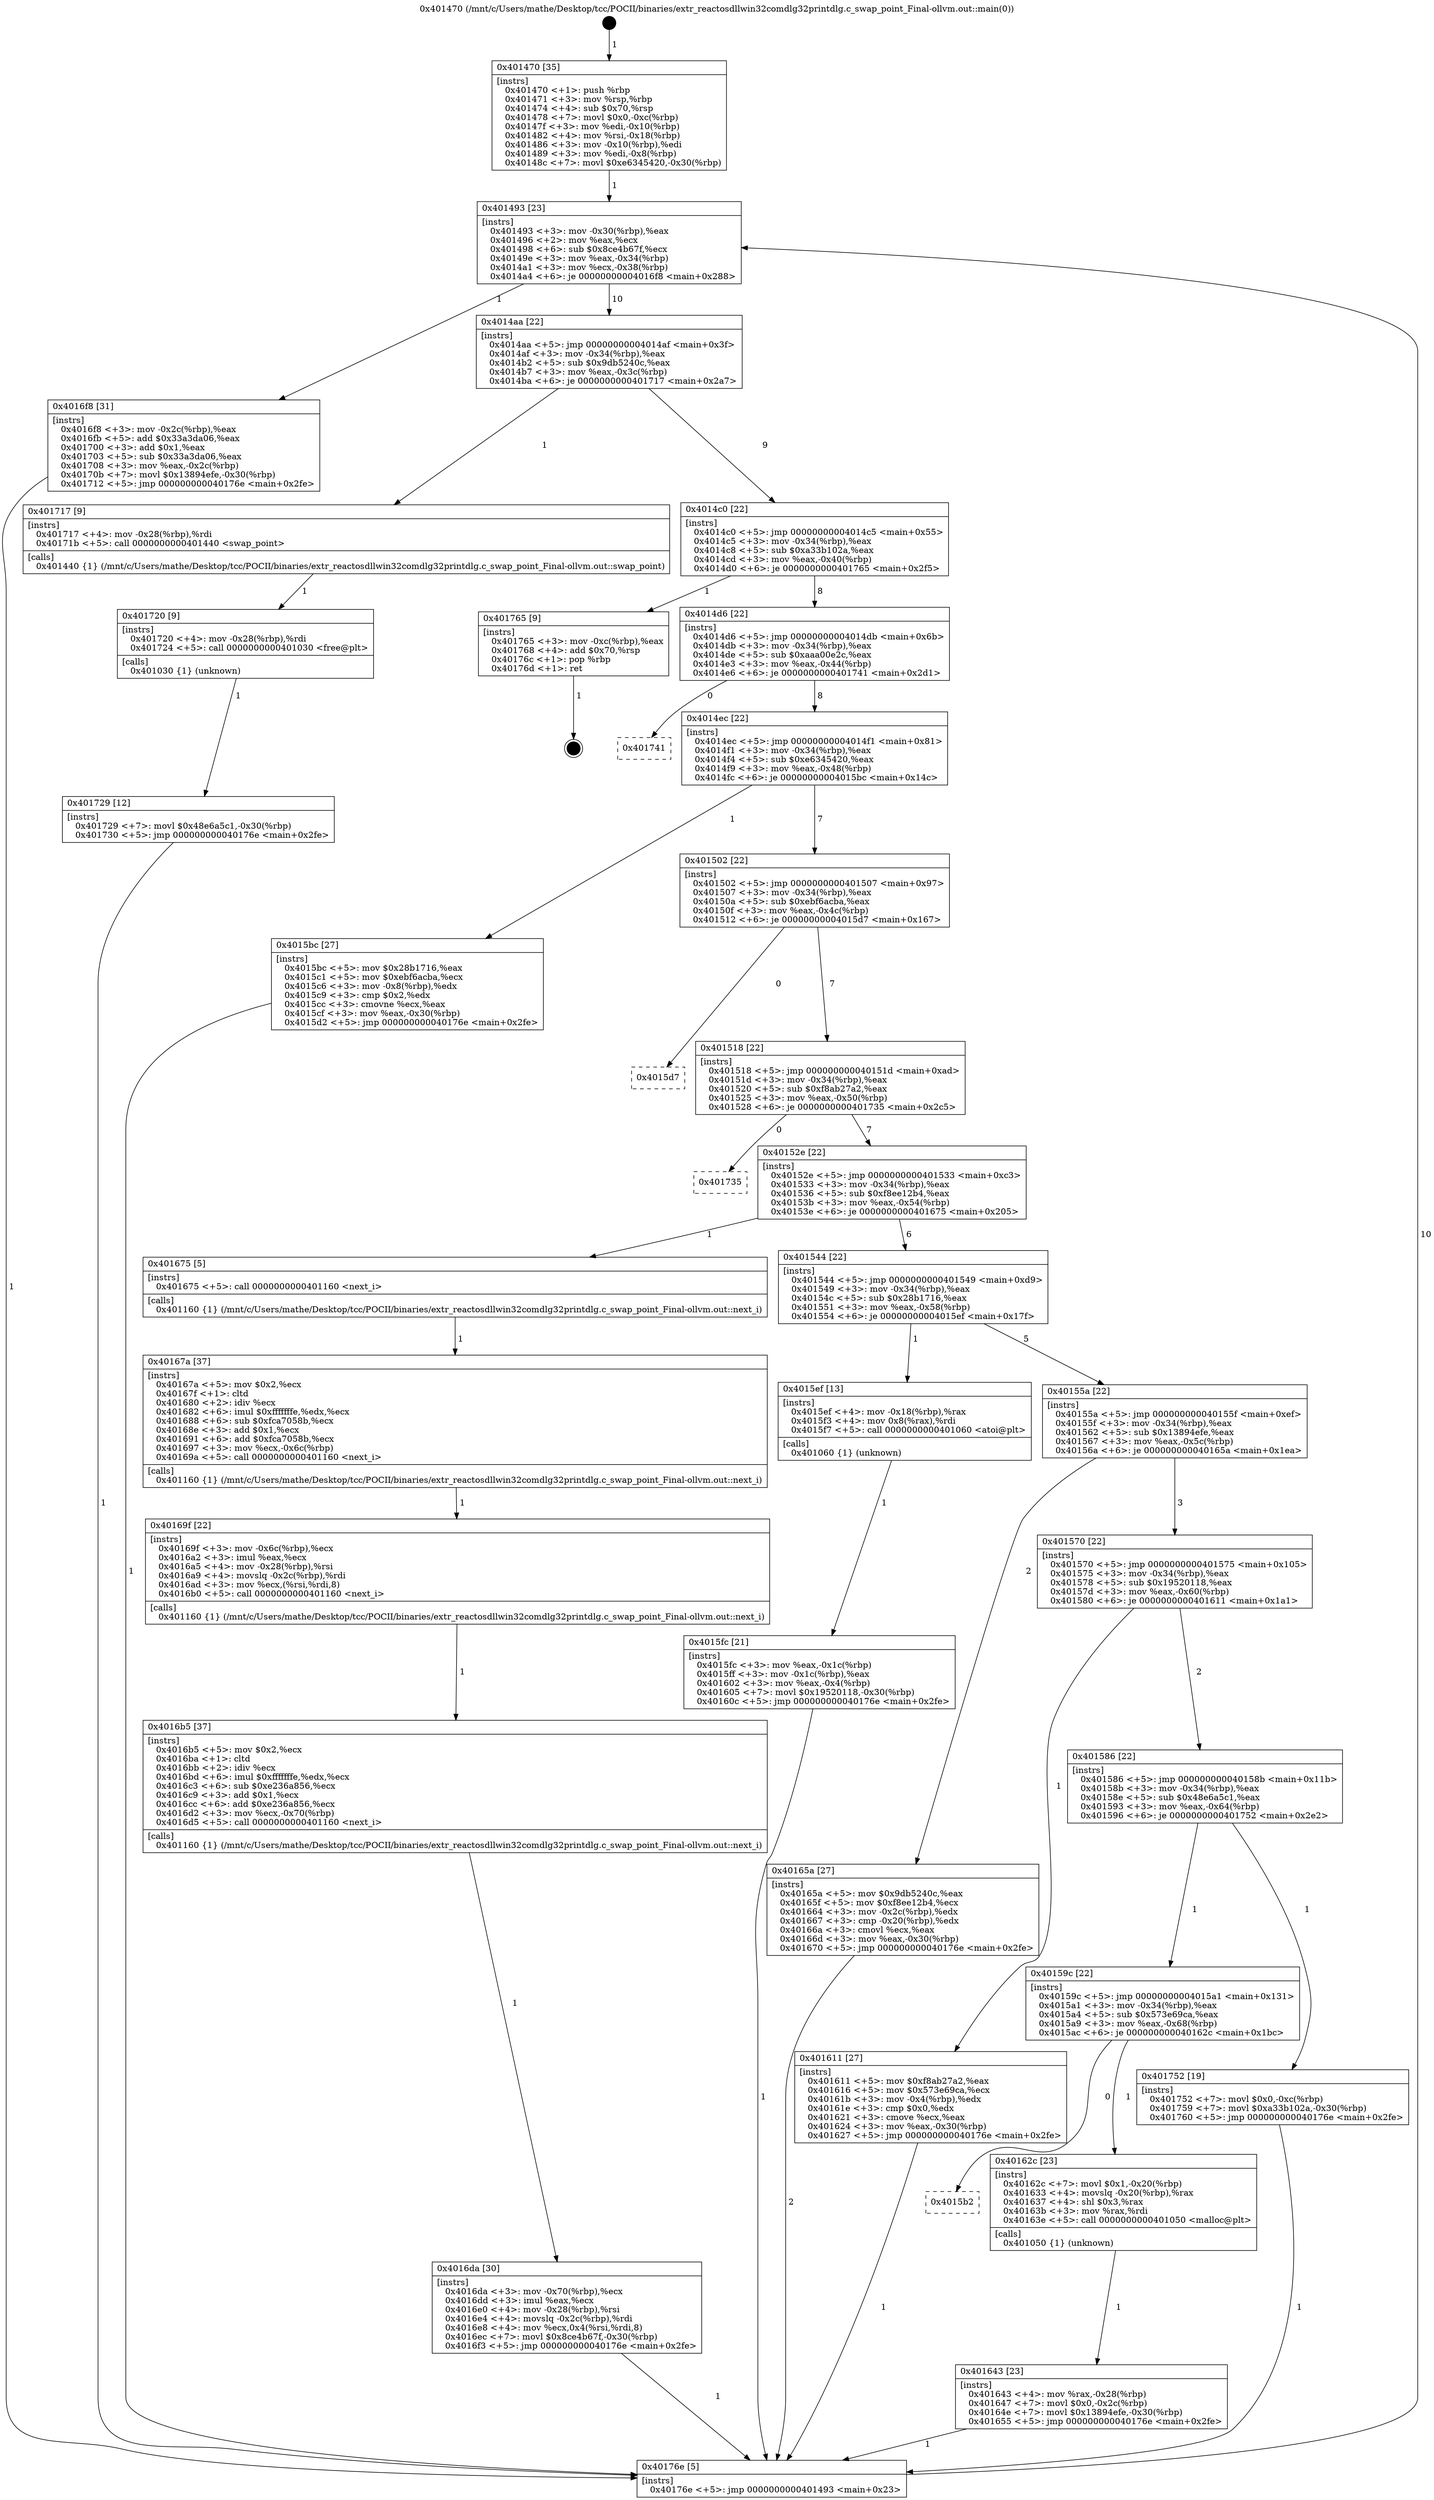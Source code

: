 digraph "0x401470" {
  label = "0x401470 (/mnt/c/Users/mathe/Desktop/tcc/POCII/binaries/extr_reactosdllwin32comdlg32printdlg.c_swap_point_Final-ollvm.out::main(0))"
  labelloc = "t"
  node[shape=record]

  Entry [label="",width=0.3,height=0.3,shape=circle,fillcolor=black,style=filled]
  "0x401493" [label="{
     0x401493 [23]\l
     | [instrs]\l
     &nbsp;&nbsp;0x401493 \<+3\>: mov -0x30(%rbp),%eax\l
     &nbsp;&nbsp;0x401496 \<+2\>: mov %eax,%ecx\l
     &nbsp;&nbsp;0x401498 \<+6\>: sub $0x8ce4b67f,%ecx\l
     &nbsp;&nbsp;0x40149e \<+3\>: mov %eax,-0x34(%rbp)\l
     &nbsp;&nbsp;0x4014a1 \<+3\>: mov %ecx,-0x38(%rbp)\l
     &nbsp;&nbsp;0x4014a4 \<+6\>: je 00000000004016f8 \<main+0x288\>\l
  }"]
  "0x4016f8" [label="{
     0x4016f8 [31]\l
     | [instrs]\l
     &nbsp;&nbsp;0x4016f8 \<+3\>: mov -0x2c(%rbp),%eax\l
     &nbsp;&nbsp;0x4016fb \<+5\>: add $0x33a3da06,%eax\l
     &nbsp;&nbsp;0x401700 \<+3\>: add $0x1,%eax\l
     &nbsp;&nbsp;0x401703 \<+5\>: sub $0x33a3da06,%eax\l
     &nbsp;&nbsp;0x401708 \<+3\>: mov %eax,-0x2c(%rbp)\l
     &nbsp;&nbsp;0x40170b \<+7\>: movl $0x13894efe,-0x30(%rbp)\l
     &nbsp;&nbsp;0x401712 \<+5\>: jmp 000000000040176e \<main+0x2fe\>\l
  }"]
  "0x4014aa" [label="{
     0x4014aa [22]\l
     | [instrs]\l
     &nbsp;&nbsp;0x4014aa \<+5\>: jmp 00000000004014af \<main+0x3f\>\l
     &nbsp;&nbsp;0x4014af \<+3\>: mov -0x34(%rbp),%eax\l
     &nbsp;&nbsp;0x4014b2 \<+5\>: sub $0x9db5240c,%eax\l
     &nbsp;&nbsp;0x4014b7 \<+3\>: mov %eax,-0x3c(%rbp)\l
     &nbsp;&nbsp;0x4014ba \<+6\>: je 0000000000401717 \<main+0x2a7\>\l
  }"]
  Exit [label="",width=0.3,height=0.3,shape=circle,fillcolor=black,style=filled,peripheries=2]
  "0x401717" [label="{
     0x401717 [9]\l
     | [instrs]\l
     &nbsp;&nbsp;0x401717 \<+4\>: mov -0x28(%rbp),%rdi\l
     &nbsp;&nbsp;0x40171b \<+5\>: call 0000000000401440 \<swap_point\>\l
     | [calls]\l
     &nbsp;&nbsp;0x401440 \{1\} (/mnt/c/Users/mathe/Desktop/tcc/POCII/binaries/extr_reactosdllwin32comdlg32printdlg.c_swap_point_Final-ollvm.out::swap_point)\l
  }"]
  "0x4014c0" [label="{
     0x4014c0 [22]\l
     | [instrs]\l
     &nbsp;&nbsp;0x4014c0 \<+5\>: jmp 00000000004014c5 \<main+0x55\>\l
     &nbsp;&nbsp;0x4014c5 \<+3\>: mov -0x34(%rbp),%eax\l
     &nbsp;&nbsp;0x4014c8 \<+5\>: sub $0xa33b102a,%eax\l
     &nbsp;&nbsp;0x4014cd \<+3\>: mov %eax,-0x40(%rbp)\l
     &nbsp;&nbsp;0x4014d0 \<+6\>: je 0000000000401765 \<main+0x2f5\>\l
  }"]
  "0x401729" [label="{
     0x401729 [12]\l
     | [instrs]\l
     &nbsp;&nbsp;0x401729 \<+7\>: movl $0x48e6a5c1,-0x30(%rbp)\l
     &nbsp;&nbsp;0x401730 \<+5\>: jmp 000000000040176e \<main+0x2fe\>\l
  }"]
  "0x401765" [label="{
     0x401765 [9]\l
     | [instrs]\l
     &nbsp;&nbsp;0x401765 \<+3\>: mov -0xc(%rbp),%eax\l
     &nbsp;&nbsp;0x401768 \<+4\>: add $0x70,%rsp\l
     &nbsp;&nbsp;0x40176c \<+1\>: pop %rbp\l
     &nbsp;&nbsp;0x40176d \<+1\>: ret\l
  }"]
  "0x4014d6" [label="{
     0x4014d6 [22]\l
     | [instrs]\l
     &nbsp;&nbsp;0x4014d6 \<+5\>: jmp 00000000004014db \<main+0x6b\>\l
     &nbsp;&nbsp;0x4014db \<+3\>: mov -0x34(%rbp),%eax\l
     &nbsp;&nbsp;0x4014de \<+5\>: sub $0xaaa00e2c,%eax\l
     &nbsp;&nbsp;0x4014e3 \<+3\>: mov %eax,-0x44(%rbp)\l
     &nbsp;&nbsp;0x4014e6 \<+6\>: je 0000000000401741 \<main+0x2d1\>\l
  }"]
  "0x401720" [label="{
     0x401720 [9]\l
     | [instrs]\l
     &nbsp;&nbsp;0x401720 \<+4\>: mov -0x28(%rbp),%rdi\l
     &nbsp;&nbsp;0x401724 \<+5\>: call 0000000000401030 \<free@plt\>\l
     | [calls]\l
     &nbsp;&nbsp;0x401030 \{1\} (unknown)\l
  }"]
  "0x401741" [label="{
     0x401741\l
  }", style=dashed]
  "0x4014ec" [label="{
     0x4014ec [22]\l
     | [instrs]\l
     &nbsp;&nbsp;0x4014ec \<+5\>: jmp 00000000004014f1 \<main+0x81\>\l
     &nbsp;&nbsp;0x4014f1 \<+3\>: mov -0x34(%rbp),%eax\l
     &nbsp;&nbsp;0x4014f4 \<+5\>: sub $0xe6345420,%eax\l
     &nbsp;&nbsp;0x4014f9 \<+3\>: mov %eax,-0x48(%rbp)\l
     &nbsp;&nbsp;0x4014fc \<+6\>: je 00000000004015bc \<main+0x14c\>\l
  }"]
  "0x4016da" [label="{
     0x4016da [30]\l
     | [instrs]\l
     &nbsp;&nbsp;0x4016da \<+3\>: mov -0x70(%rbp),%ecx\l
     &nbsp;&nbsp;0x4016dd \<+3\>: imul %eax,%ecx\l
     &nbsp;&nbsp;0x4016e0 \<+4\>: mov -0x28(%rbp),%rsi\l
     &nbsp;&nbsp;0x4016e4 \<+4\>: movslq -0x2c(%rbp),%rdi\l
     &nbsp;&nbsp;0x4016e8 \<+4\>: mov %ecx,0x4(%rsi,%rdi,8)\l
     &nbsp;&nbsp;0x4016ec \<+7\>: movl $0x8ce4b67f,-0x30(%rbp)\l
     &nbsp;&nbsp;0x4016f3 \<+5\>: jmp 000000000040176e \<main+0x2fe\>\l
  }"]
  "0x4015bc" [label="{
     0x4015bc [27]\l
     | [instrs]\l
     &nbsp;&nbsp;0x4015bc \<+5\>: mov $0x28b1716,%eax\l
     &nbsp;&nbsp;0x4015c1 \<+5\>: mov $0xebf6acba,%ecx\l
     &nbsp;&nbsp;0x4015c6 \<+3\>: mov -0x8(%rbp),%edx\l
     &nbsp;&nbsp;0x4015c9 \<+3\>: cmp $0x2,%edx\l
     &nbsp;&nbsp;0x4015cc \<+3\>: cmovne %ecx,%eax\l
     &nbsp;&nbsp;0x4015cf \<+3\>: mov %eax,-0x30(%rbp)\l
     &nbsp;&nbsp;0x4015d2 \<+5\>: jmp 000000000040176e \<main+0x2fe\>\l
  }"]
  "0x401502" [label="{
     0x401502 [22]\l
     | [instrs]\l
     &nbsp;&nbsp;0x401502 \<+5\>: jmp 0000000000401507 \<main+0x97\>\l
     &nbsp;&nbsp;0x401507 \<+3\>: mov -0x34(%rbp),%eax\l
     &nbsp;&nbsp;0x40150a \<+5\>: sub $0xebf6acba,%eax\l
     &nbsp;&nbsp;0x40150f \<+3\>: mov %eax,-0x4c(%rbp)\l
     &nbsp;&nbsp;0x401512 \<+6\>: je 00000000004015d7 \<main+0x167\>\l
  }"]
  "0x40176e" [label="{
     0x40176e [5]\l
     | [instrs]\l
     &nbsp;&nbsp;0x40176e \<+5\>: jmp 0000000000401493 \<main+0x23\>\l
  }"]
  "0x401470" [label="{
     0x401470 [35]\l
     | [instrs]\l
     &nbsp;&nbsp;0x401470 \<+1\>: push %rbp\l
     &nbsp;&nbsp;0x401471 \<+3\>: mov %rsp,%rbp\l
     &nbsp;&nbsp;0x401474 \<+4\>: sub $0x70,%rsp\l
     &nbsp;&nbsp;0x401478 \<+7\>: movl $0x0,-0xc(%rbp)\l
     &nbsp;&nbsp;0x40147f \<+3\>: mov %edi,-0x10(%rbp)\l
     &nbsp;&nbsp;0x401482 \<+4\>: mov %rsi,-0x18(%rbp)\l
     &nbsp;&nbsp;0x401486 \<+3\>: mov -0x10(%rbp),%edi\l
     &nbsp;&nbsp;0x401489 \<+3\>: mov %edi,-0x8(%rbp)\l
     &nbsp;&nbsp;0x40148c \<+7\>: movl $0xe6345420,-0x30(%rbp)\l
  }"]
  "0x4016b5" [label="{
     0x4016b5 [37]\l
     | [instrs]\l
     &nbsp;&nbsp;0x4016b5 \<+5\>: mov $0x2,%ecx\l
     &nbsp;&nbsp;0x4016ba \<+1\>: cltd\l
     &nbsp;&nbsp;0x4016bb \<+2\>: idiv %ecx\l
     &nbsp;&nbsp;0x4016bd \<+6\>: imul $0xfffffffe,%edx,%ecx\l
     &nbsp;&nbsp;0x4016c3 \<+6\>: sub $0xe236a856,%ecx\l
     &nbsp;&nbsp;0x4016c9 \<+3\>: add $0x1,%ecx\l
     &nbsp;&nbsp;0x4016cc \<+6\>: add $0xe236a856,%ecx\l
     &nbsp;&nbsp;0x4016d2 \<+3\>: mov %ecx,-0x70(%rbp)\l
     &nbsp;&nbsp;0x4016d5 \<+5\>: call 0000000000401160 \<next_i\>\l
     | [calls]\l
     &nbsp;&nbsp;0x401160 \{1\} (/mnt/c/Users/mathe/Desktop/tcc/POCII/binaries/extr_reactosdllwin32comdlg32printdlg.c_swap_point_Final-ollvm.out::next_i)\l
  }"]
  "0x4015d7" [label="{
     0x4015d7\l
  }", style=dashed]
  "0x401518" [label="{
     0x401518 [22]\l
     | [instrs]\l
     &nbsp;&nbsp;0x401518 \<+5\>: jmp 000000000040151d \<main+0xad\>\l
     &nbsp;&nbsp;0x40151d \<+3\>: mov -0x34(%rbp),%eax\l
     &nbsp;&nbsp;0x401520 \<+5\>: sub $0xf8ab27a2,%eax\l
     &nbsp;&nbsp;0x401525 \<+3\>: mov %eax,-0x50(%rbp)\l
     &nbsp;&nbsp;0x401528 \<+6\>: je 0000000000401735 \<main+0x2c5\>\l
  }"]
  "0x40169f" [label="{
     0x40169f [22]\l
     | [instrs]\l
     &nbsp;&nbsp;0x40169f \<+3\>: mov -0x6c(%rbp),%ecx\l
     &nbsp;&nbsp;0x4016a2 \<+3\>: imul %eax,%ecx\l
     &nbsp;&nbsp;0x4016a5 \<+4\>: mov -0x28(%rbp),%rsi\l
     &nbsp;&nbsp;0x4016a9 \<+4\>: movslq -0x2c(%rbp),%rdi\l
     &nbsp;&nbsp;0x4016ad \<+3\>: mov %ecx,(%rsi,%rdi,8)\l
     &nbsp;&nbsp;0x4016b0 \<+5\>: call 0000000000401160 \<next_i\>\l
     | [calls]\l
     &nbsp;&nbsp;0x401160 \{1\} (/mnt/c/Users/mathe/Desktop/tcc/POCII/binaries/extr_reactosdllwin32comdlg32printdlg.c_swap_point_Final-ollvm.out::next_i)\l
  }"]
  "0x401735" [label="{
     0x401735\l
  }", style=dashed]
  "0x40152e" [label="{
     0x40152e [22]\l
     | [instrs]\l
     &nbsp;&nbsp;0x40152e \<+5\>: jmp 0000000000401533 \<main+0xc3\>\l
     &nbsp;&nbsp;0x401533 \<+3\>: mov -0x34(%rbp),%eax\l
     &nbsp;&nbsp;0x401536 \<+5\>: sub $0xf8ee12b4,%eax\l
     &nbsp;&nbsp;0x40153b \<+3\>: mov %eax,-0x54(%rbp)\l
     &nbsp;&nbsp;0x40153e \<+6\>: je 0000000000401675 \<main+0x205\>\l
  }"]
  "0x40167a" [label="{
     0x40167a [37]\l
     | [instrs]\l
     &nbsp;&nbsp;0x40167a \<+5\>: mov $0x2,%ecx\l
     &nbsp;&nbsp;0x40167f \<+1\>: cltd\l
     &nbsp;&nbsp;0x401680 \<+2\>: idiv %ecx\l
     &nbsp;&nbsp;0x401682 \<+6\>: imul $0xfffffffe,%edx,%ecx\l
     &nbsp;&nbsp;0x401688 \<+6\>: sub $0xfca7058b,%ecx\l
     &nbsp;&nbsp;0x40168e \<+3\>: add $0x1,%ecx\l
     &nbsp;&nbsp;0x401691 \<+6\>: add $0xfca7058b,%ecx\l
     &nbsp;&nbsp;0x401697 \<+3\>: mov %ecx,-0x6c(%rbp)\l
     &nbsp;&nbsp;0x40169a \<+5\>: call 0000000000401160 \<next_i\>\l
     | [calls]\l
     &nbsp;&nbsp;0x401160 \{1\} (/mnt/c/Users/mathe/Desktop/tcc/POCII/binaries/extr_reactosdllwin32comdlg32printdlg.c_swap_point_Final-ollvm.out::next_i)\l
  }"]
  "0x401675" [label="{
     0x401675 [5]\l
     | [instrs]\l
     &nbsp;&nbsp;0x401675 \<+5\>: call 0000000000401160 \<next_i\>\l
     | [calls]\l
     &nbsp;&nbsp;0x401160 \{1\} (/mnt/c/Users/mathe/Desktop/tcc/POCII/binaries/extr_reactosdllwin32comdlg32printdlg.c_swap_point_Final-ollvm.out::next_i)\l
  }"]
  "0x401544" [label="{
     0x401544 [22]\l
     | [instrs]\l
     &nbsp;&nbsp;0x401544 \<+5\>: jmp 0000000000401549 \<main+0xd9\>\l
     &nbsp;&nbsp;0x401549 \<+3\>: mov -0x34(%rbp),%eax\l
     &nbsp;&nbsp;0x40154c \<+5\>: sub $0x28b1716,%eax\l
     &nbsp;&nbsp;0x401551 \<+3\>: mov %eax,-0x58(%rbp)\l
     &nbsp;&nbsp;0x401554 \<+6\>: je 00000000004015ef \<main+0x17f\>\l
  }"]
  "0x401643" [label="{
     0x401643 [23]\l
     | [instrs]\l
     &nbsp;&nbsp;0x401643 \<+4\>: mov %rax,-0x28(%rbp)\l
     &nbsp;&nbsp;0x401647 \<+7\>: movl $0x0,-0x2c(%rbp)\l
     &nbsp;&nbsp;0x40164e \<+7\>: movl $0x13894efe,-0x30(%rbp)\l
     &nbsp;&nbsp;0x401655 \<+5\>: jmp 000000000040176e \<main+0x2fe\>\l
  }"]
  "0x4015ef" [label="{
     0x4015ef [13]\l
     | [instrs]\l
     &nbsp;&nbsp;0x4015ef \<+4\>: mov -0x18(%rbp),%rax\l
     &nbsp;&nbsp;0x4015f3 \<+4\>: mov 0x8(%rax),%rdi\l
     &nbsp;&nbsp;0x4015f7 \<+5\>: call 0000000000401060 \<atoi@plt\>\l
     | [calls]\l
     &nbsp;&nbsp;0x401060 \{1\} (unknown)\l
  }"]
  "0x40155a" [label="{
     0x40155a [22]\l
     | [instrs]\l
     &nbsp;&nbsp;0x40155a \<+5\>: jmp 000000000040155f \<main+0xef\>\l
     &nbsp;&nbsp;0x40155f \<+3\>: mov -0x34(%rbp),%eax\l
     &nbsp;&nbsp;0x401562 \<+5\>: sub $0x13894efe,%eax\l
     &nbsp;&nbsp;0x401567 \<+3\>: mov %eax,-0x5c(%rbp)\l
     &nbsp;&nbsp;0x40156a \<+6\>: je 000000000040165a \<main+0x1ea\>\l
  }"]
  "0x4015fc" [label="{
     0x4015fc [21]\l
     | [instrs]\l
     &nbsp;&nbsp;0x4015fc \<+3\>: mov %eax,-0x1c(%rbp)\l
     &nbsp;&nbsp;0x4015ff \<+3\>: mov -0x1c(%rbp),%eax\l
     &nbsp;&nbsp;0x401602 \<+3\>: mov %eax,-0x4(%rbp)\l
     &nbsp;&nbsp;0x401605 \<+7\>: movl $0x19520118,-0x30(%rbp)\l
     &nbsp;&nbsp;0x40160c \<+5\>: jmp 000000000040176e \<main+0x2fe\>\l
  }"]
  "0x4015b2" [label="{
     0x4015b2\l
  }", style=dashed]
  "0x40165a" [label="{
     0x40165a [27]\l
     | [instrs]\l
     &nbsp;&nbsp;0x40165a \<+5\>: mov $0x9db5240c,%eax\l
     &nbsp;&nbsp;0x40165f \<+5\>: mov $0xf8ee12b4,%ecx\l
     &nbsp;&nbsp;0x401664 \<+3\>: mov -0x2c(%rbp),%edx\l
     &nbsp;&nbsp;0x401667 \<+3\>: cmp -0x20(%rbp),%edx\l
     &nbsp;&nbsp;0x40166a \<+3\>: cmovl %ecx,%eax\l
     &nbsp;&nbsp;0x40166d \<+3\>: mov %eax,-0x30(%rbp)\l
     &nbsp;&nbsp;0x401670 \<+5\>: jmp 000000000040176e \<main+0x2fe\>\l
  }"]
  "0x401570" [label="{
     0x401570 [22]\l
     | [instrs]\l
     &nbsp;&nbsp;0x401570 \<+5\>: jmp 0000000000401575 \<main+0x105\>\l
     &nbsp;&nbsp;0x401575 \<+3\>: mov -0x34(%rbp),%eax\l
     &nbsp;&nbsp;0x401578 \<+5\>: sub $0x19520118,%eax\l
     &nbsp;&nbsp;0x40157d \<+3\>: mov %eax,-0x60(%rbp)\l
     &nbsp;&nbsp;0x401580 \<+6\>: je 0000000000401611 \<main+0x1a1\>\l
  }"]
  "0x40162c" [label="{
     0x40162c [23]\l
     | [instrs]\l
     &nbsp;&nbsp;0x40162c \<+7\>: movl $0x1,-0x20(%rbp)\l
     &nbsp;&nbsp;0x401633 \<+4\>: movslq -0x20(%rbp),%rax\l
     &nbsp;&nbsp;0x401637 \<+4\>: shl $0x3,%rax\l
     &nbsp;&nbsp;0x40163b \<+3\>: mov %rax,%rdi\l
     &nbsp;&nbsp;0x40163e \<+5\>: call 0000000000401050 \<malloc@plt\>\l
     | [calls]\l
     &nbsp;&nbsp;0x401050 \{1\} (unknown)\l
  }"]
  "0x401611" [label="{
     0x401611 [27]\l
     | [instrs]\l
     &nbsp;&nbsp;0x401611 \<+5\>: mov $0xf8ab27a2,%eax\l
     &nbsp;&nbsp;0x401616 \<+5\>: mov $0x573e69ca,%ecx\l
     &nbsp;&nbsp;0x40161b \<+3\>: mov -0x4(%rbp),%edx\l
     &nbsp;&nbsp;0x40161e \<+3\>: cmp $0x0,%edx\l
     &nbsp;&nbsp;0x401621 \<+3\>: cmove %ecx,%eax\l
     &nbsp;&nbsp;0x401624 \<+3\>: mov %eax,-0x30(%rbp)\l
     &nbsp;&nbsp;0x401627 \<+5\>: jmp 000000000040176e \<main+0x2fe\>\l
  }"]
  "0x401586" [label="{
     0x401586 [22]\l
     | [instrs]\l
     &nbsp;&nbsp;0x401586 \<+5\>: jmp 000000000040158b \<main+0x11b\>\l
     &nbsp;&nbsp;0x40158b \<+3\>: mov -0x34(%rbp),%eax\l
     &nbsp;&nbsp;0x40158e \<+5\>: sub $0x48e6a5c1,%eax\l
     &nbsp;&nbsp;0x401593 \<+3\>: mov %eax,-0x64(%rbp)\l
     &nbsp;&nbsp;0x401596 \<+6\>: je 0000000000401752 \<main+0x2e2\>\l
  }"]
  "0x40159c" [label="{
     0x40159c [22]\l
     | [instrs]\l
     &nbsp;&nbsp;0x40159c \<+5\>: jmp 00000000004015a1 \<main+0x131\>\l
     &nbsp;&nbsp;0x4015a1 \<+3\>: mov -0x34(%rbp),%eax\l
     &nbsp;&nbsp;0x4015a4 \<+5\>: sub $0x573e69ca,%eax\l
     &nbsp;&nbsp;0x4015a9 \<+3\>: mov %eax,-0x68(%rbp)\l
     &nbsp;&nbsp;0x4015ac \<+6\>: je 000000000040162c \<main+0x1bc\>\l
  }"]
  "0x401752" [label="{
     0x401752 [19]\l
     | [instrs]\l
     &nbsp;&nbsp;0x401752 \<+7\>: movl $0x0,-0xc(%rbp)\l
     &nbsp;&nbsp;0x401759 \<+7\>: movl $0xa33b102a,-0x30(%rbp)\l
     &nbsp;&nbsp;0x401760 \<+5\>: jmp 000000000040176e \<main+0x2fe\>\l
  }"]
  Entry -> "0x401470" [label=" 1"]
  "0x401493" -> "0x4016f8" [label=" 1"]
  "0x401493" -> "0x4014aa" [label=" 10"]
  "0x401765" -> Exit [label=" 1"]
  "0x4014aa" -> "0x401717" [label=" 1"]
  "0x4014aa" -> "0x4014c0" [label=" 9"]
  "0x401752" -> "0x40176e" [label=" 1"]
  "0x4014c0" -> "0x401765" [label=" 1"]
  "0x4014c0" -> "0x4014d6" [label=" 8"]
  "0x401729" -> "0x40176e" [label=" 1"]
  "0x4014d6" -> "0x401741" [label=" 0"]
  "0x4014d6" -> "0x4014ec" [label=" 8"]
  "0x401720" -> "0x401729" [label=" 1"]
  "0x4014ec" -> "0x4015bc" [label=" 1"]
  "0x4014ec" -> "0x401502" [label=" 7"]
  "0x4015bc" -> "0x40176e" [label=" 1"]
  "0x401470" -> "0x401493" [label=" 1"]
  "0x40176e" -> "0x401493" [label=" 10"]
  "0x401717" -> "0x401720" [label=" 1"]
  "0x401502" -> "0x4015d7" [label=" 0"]
  "0x401502" -> "0x401518" [label=" 7"]
  "0x4016f8" -> "0x40176e" [label=" 1"]
  "0x401518" -> "0x401735" [label=" 0"]
  "0x401518" -> "0x40152e" [label=" 7"]
  "0x4016da" -> "0x40176e" [label=" 1"]
  "0x40152e" -> "0x401675" [label=" 1"]
  "0x40152e" -> "0x401544" [label=" 6"]
  "0x4016b5" -> "0x4016da" [label=" 1"]
  "0x401544" -> "0x4015ef" [label=" 1"]
  "0x401544" -> "0x40155a" [label=" 5"]
  "0x4015ef" -> "0x4015fc" [label=" 1"]
  "0x4015fc" -> "0x40176e" [label=" 1"]
  "0x40169f" -> "0x4016b5" [label=" 1"]
  "0x40155a" -> "0x40165a" [label=" 2"]
  "0x40155a" -> "0x401570" [label=" 3"]
  "0x40167a" -> "0x40169f" [label=" 1"]
  "0x401570" -> "0x401611" [label=" 1"]
  "0x401570" -> "0x401586" [label=" 2"]
  "0x401611" -> "0x40176e" [label=" 1"]
  "0x401675" -> "0x40167a" [label=" 1"]
  "0x401586" -> "0x401752" [label=" 1"]
  "0x401586" -> "0x40159c" [label=" 1"]
  "0x40165a" -> "0x40176e" [label=" 2"]
  "0x40159c" -> "0x40162c" [label=" 1"]
  "0x40159c" -> "0x4015b2" [label=" 0"]
  "0x40162c" -> "0x401643" [label=" 1"]
  "0x401643" -> "0x40176e" [label=" 1"]
}
